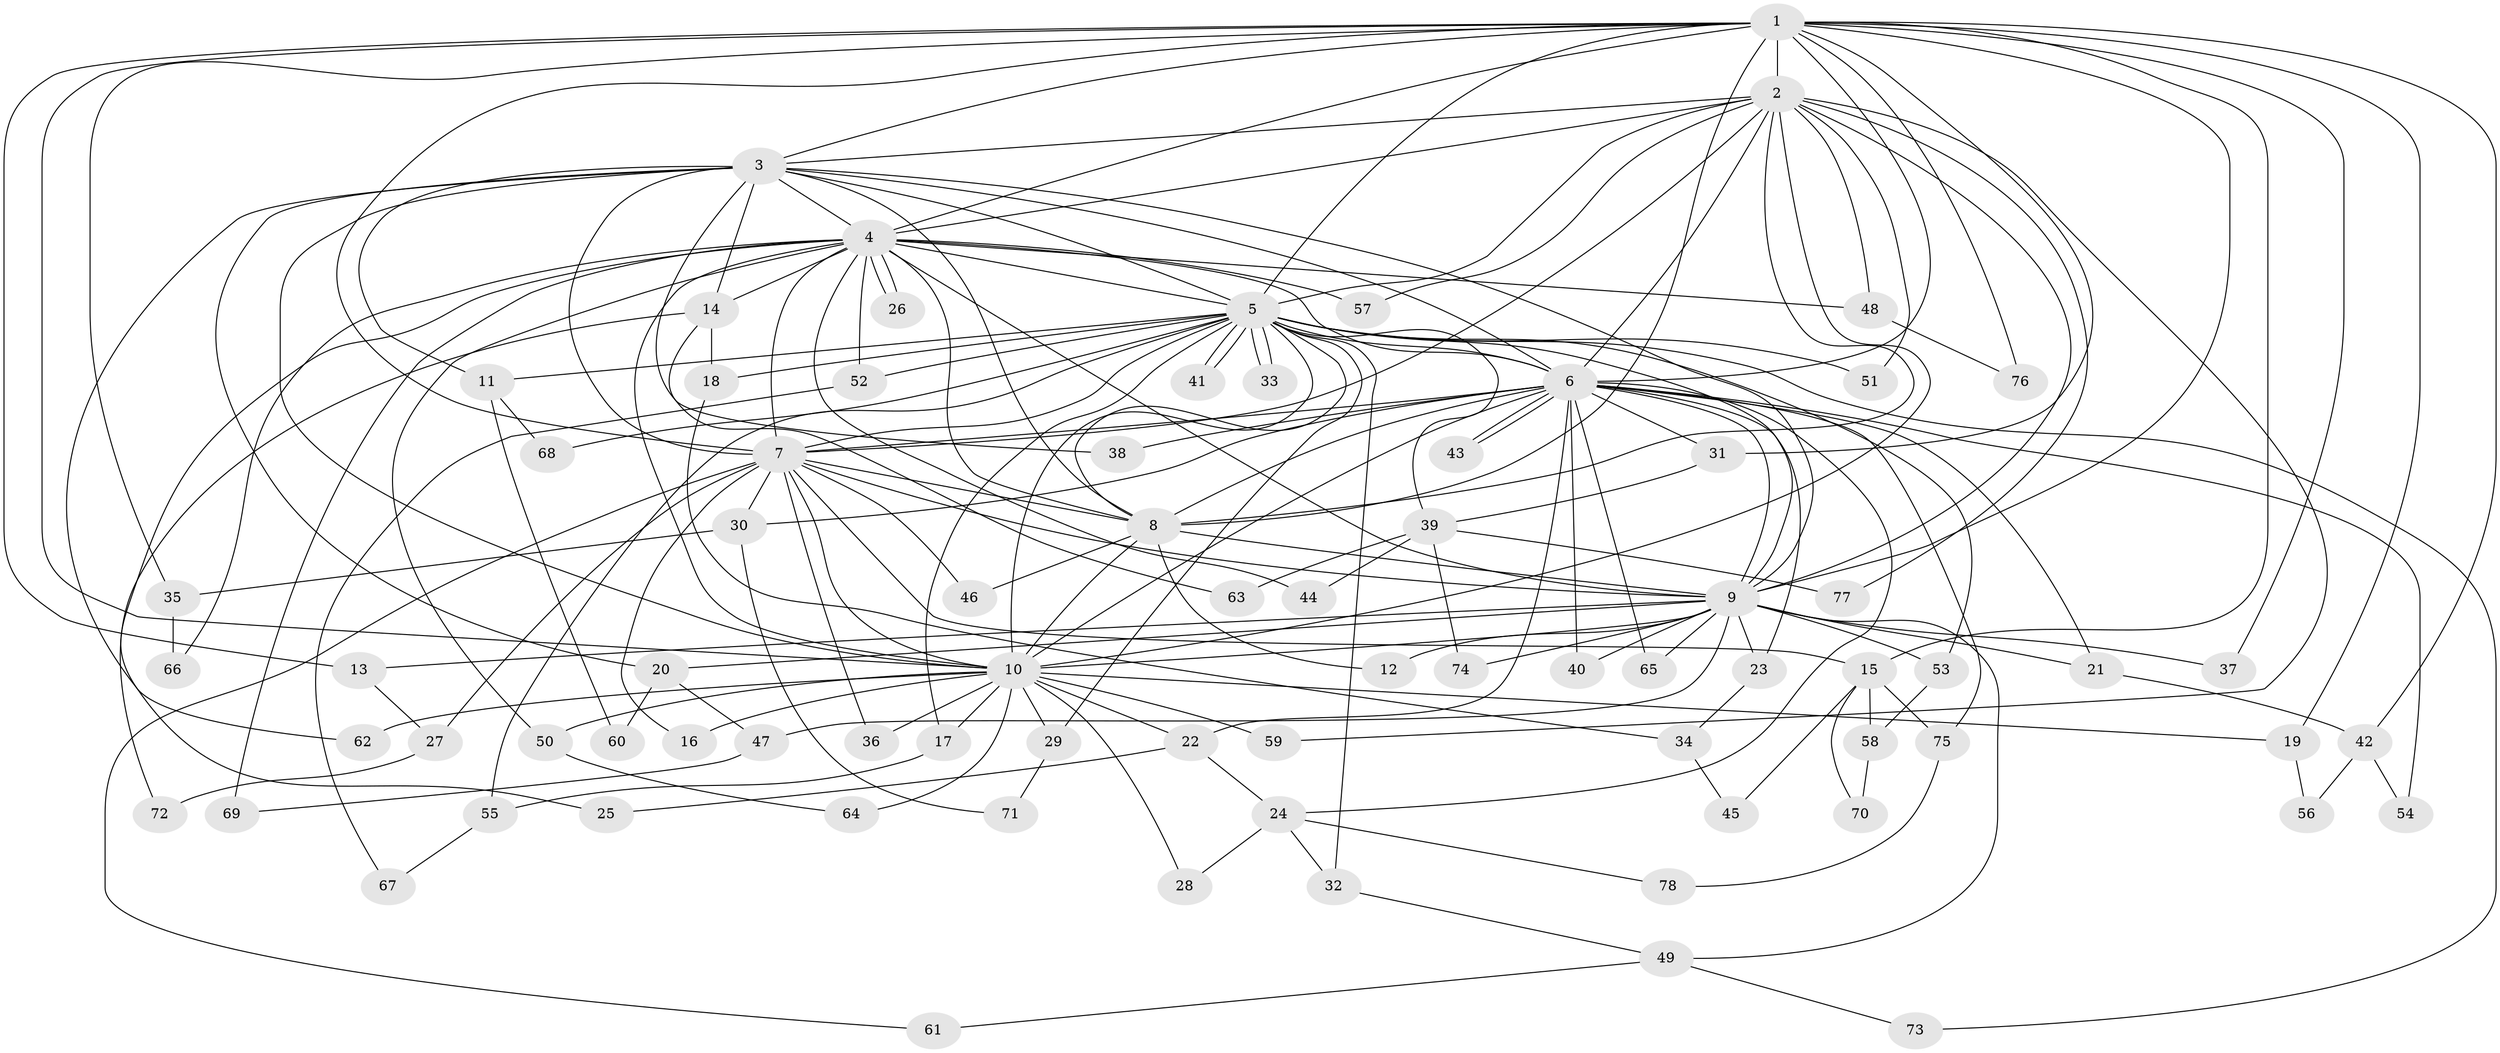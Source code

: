 // Generated by graph-tools (version 1.1) at 2025/10/02/27/25 16:10:59]
// undirected, 78 vertices, 181 edges
graph export_dot {
graph [start="1"]
  node [color=gray90,style=filled];
  1;
  2;
  3;
  4;
  5;
  6;
  7;
  8;
  9;
  10;
  11;
  12;
  13;
  14;
  15;
  16;
  17;
  18;
  19;
  20;
  21;
  22;
  23;
  24;
  25;
  26;
  27;
  28;
  29;
  30;
  31;
  32;
  33;
  34;
  35;
  36;
  37;
  38;
  39;
  40;
  41;
  42;
  43;
  44;
  45;
  46;
  47;
  48;
  49;
  50;
  51;
  52;
  53;
  54;
  55;
  56;
  57;
  58;
  59;
  60;
  61;
  62;
  63;
  64;
  65;
  66;
  67;
  68;
  69;
  70;
  71;
  72;
  73;
  74;
  75;
  76;
  77;
  78;
  1 -- 2;
  1 -- 3;
  1 -- 4;
  1 -- 5;
  1 -- 6;
  1 -- 7;
  1 -- 8;
  1 -- 9;
  1 -- 10;
  1 -- 13;
  1 -- 15;
  1 -- 19;
  1 -- 31;
  1 -- 35;
  1 -- 37;
  1 -- 42;
  1 -- 76;
  2 -- 3;
  2 -- 4;
  2 -- 5;
  2 -- 6;
  2 -- 7;
  2 -- 8;
  2 -- 9;
  2 -- 10;
  2 -- 48;
  2 -- 51;
  2 -- 57;
  2 -- 59;
  2 -- 77;
  3 -- 4;
  3 -- 5;
  3 -- 6;
  3 -- 7;
  3 -- 8;
  3 -- 9;
  3 -- 10;
  3 -- 11;
  3 -- 14;
  3 -- 20;
  3 -- 38;
  3 -- 62;
  4 -- 5;
  4 -- 6;
  4 -- 7;
  4 -- 8;
  4 -- 9;
  4 -- 10;
  4 -- 14;
  4 -- 25;
  4 -- 26;
  4 -- 26;
  4 -- 44;
  4 -- 48;
  4 -- 50;
  4 -- 52;
  4 -- 57;
  4 -- 66;
  4 -- 69;
  5 -- 6;
  5 -- 7;
  5 -- 8;
  5 -- 9;
  5 -- 10;
  5 -- 11;
  5 -- 17;
  5 -- 18;
  5 -- 29;
  5 -- 32;
  5 -- 33;
  5 -- 33;
  5 -- 39;
  5 -- 41;
  5 -- 41;
  5 -- 51;
  5 -- 52;
  5 -- 53;
  5 -- 55;
  5 -- 68;
  5 -- 73;
  6 -- 7;
  6 -- 8;
  6 -- 9;
  6 -- 10;
  6 -- 21;
  6 -- 22;
  6 -- 23;
  6 -- 24;
  6 -- 30;
  6 -- 31;
  6 -- 38;
  6 -- 40;
  6 -- 43;
  6 -- 43;
  6 -- 54;
  6 -- 65;
  6 -- 75;
  7 -- 8;
  7 -- 9;
  7 -- 10;
  7 -- 15;
  7 -- 16;
  7 -- 27;
  7 -- 30;
  7 -- 36;
  7 -- 46;
  7 -- 61;
  8 -- 9;
  8 -- 10;
  8 -- 12;
  8 -- 46;
  9 -- 10;
  9 -- 12;
  9 -- 13;
  9 -- 20;
  9 -- 21;
  9 -- 23;
  9 -- 37;
  9 -- 40;
  9 -- 47;
  9 -- 49;
  9 -- 53;
  9 -- 65;
  9 -- 74;
  10 -- 16;
  10 -- 17;
  10 -- 19;
  10 -- 22;
  10 -- 28;
  10 -- 29;
  10 -- 36;
  10 -- 50;
  10 -- 59;
  10 -- 62;
  10 -- 64;
  11 -- 60;
  11 -- 68;
  13 -- 27;
  14 -- 18;
  14 -- 63;
  14 -- 72;
  15 -- 45;
  15 -- 58;
  15 -- 70;
  15 -- 75;
  17 -- 55;
  18 -- 34;
  19 -- 56;
  20 -- 47;
  20 -- 60;
  21 -- 42;
  22 -- 24;
  22 -- 25;
  23 -- 34;
  24 -- 28;
  24 -- 32;
  24 -- 78;
  27 -- 72;
  29 -- 71;
  30 -- 35;
  30 -- 71;
  31 -- 39;
  32 -- 49;
  34 -- 45;
  35 -- 66;
  39 -- 44;
  39 -- 63;
  39 -- 74;
  39 -- 77;
  42 -- 54;
  42 -- 56;
  47 -- 69;
  48 -- 76;
  49 -- 61;
  49 -- 73;
  50 -- 64;
  52 -- 67;
  53 -- 58;
  55 -- 67;
  58 -- 70;
  75 -- 78;
}
